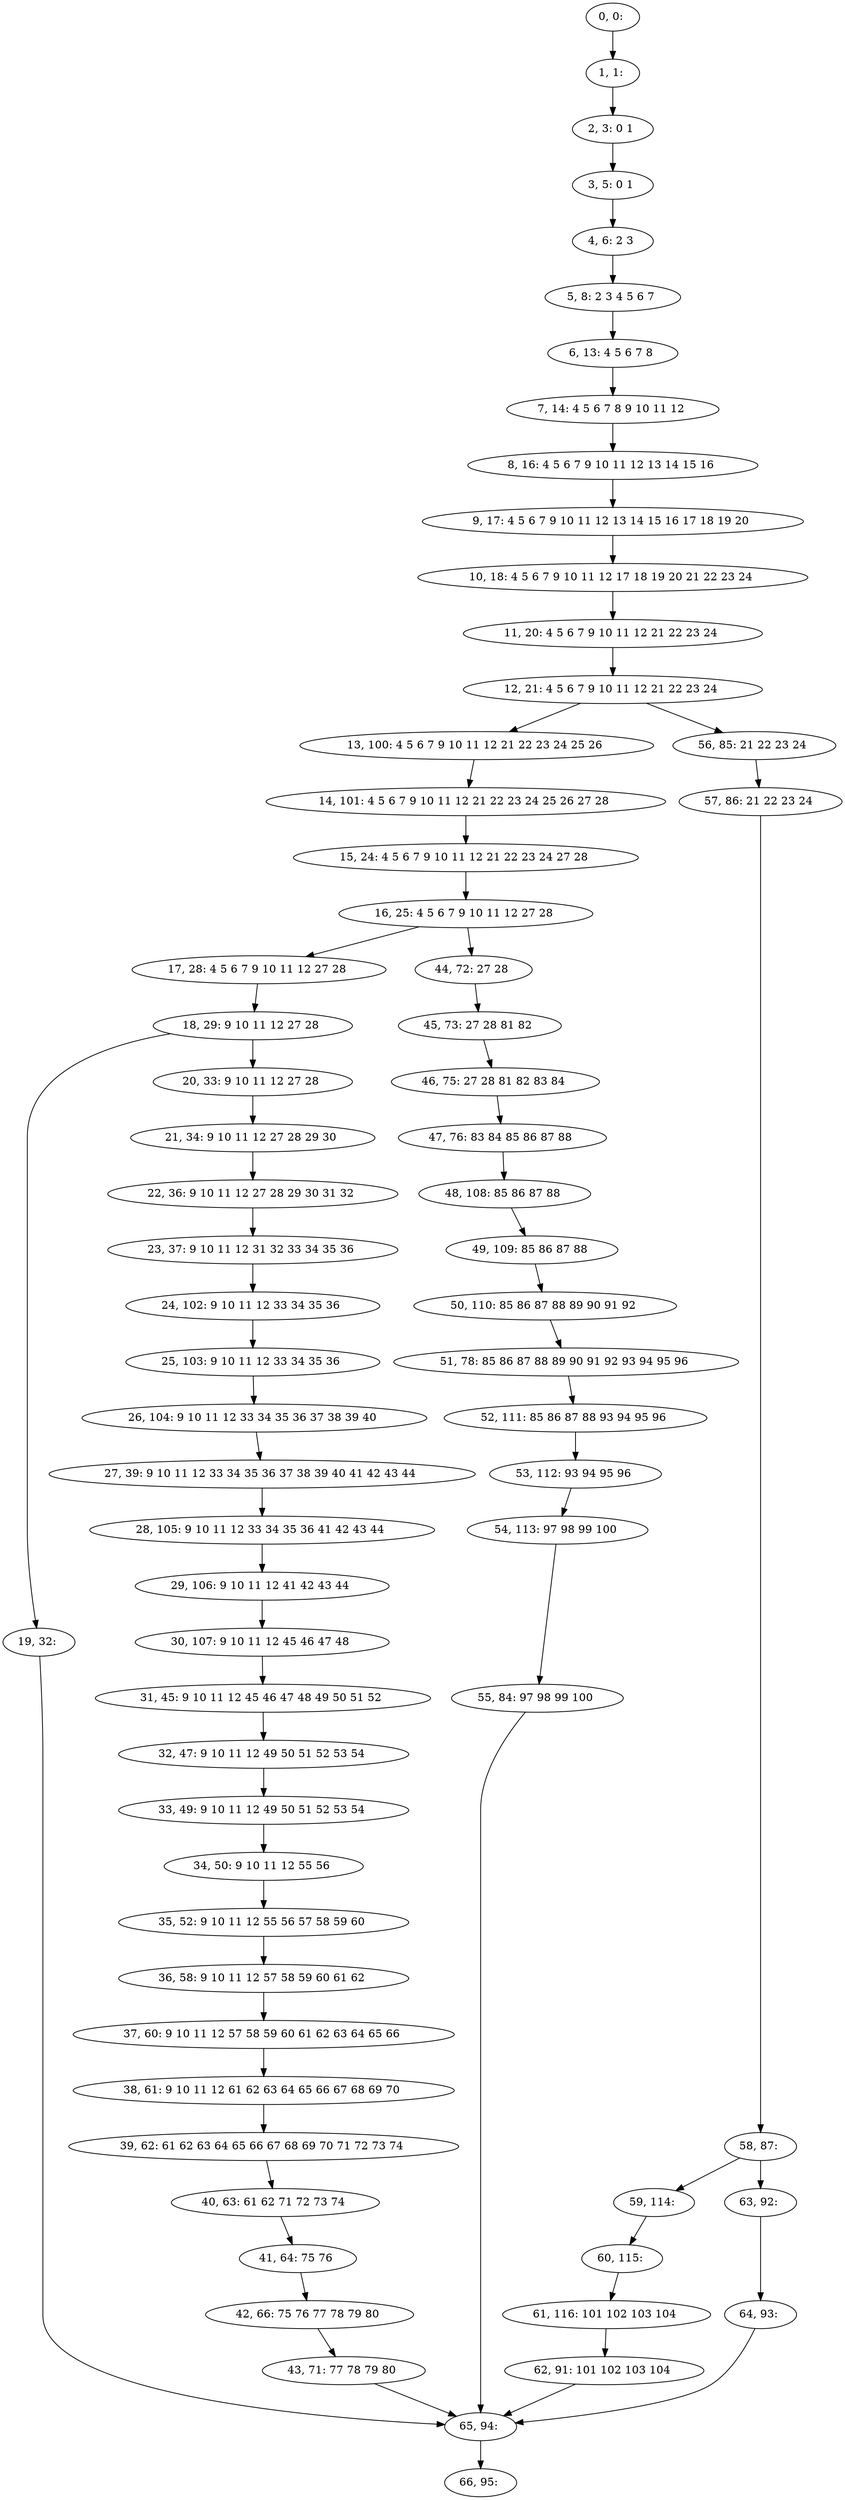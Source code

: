 digraph G {
0[label="0, 0: "];
1[label="1, 1: "];
2[label="2, 3: 0 1 "];
3[label="3, 5: 0 1 "];
4[label="4, 6: 2 3 "];
5[label="5, 8: 2 3 4 5 6 7 "];
6[label="6, 13: 4 5 6 7 8 "];
7[label="7, 14: 4 5 6 7 8 9 10 11 12 "];
8[label="8, 16: 4 5 6 7 9 10 11 12 13 14 15 16 "];
9[label="9, 17: 4 5 6 7 9 10 11 12 13 14 15 16 17 18 19 20 "];
10[label="10, 18: 4 5 6 7 9 10 11 12 17 18 19 20 21 22 23 24 "];
11[label="11, 20: 4 5 6 7 9 10 11 12 21 22 23 24 "];
12[label="12, 21: 4 5 6 7 9 10 11 12 21 22 23 24 "];
13[label="13, 100: 4 5 6 7 9 10 11 12 21 22 23 24 25 26 "];
14[label="14, 101: 4 5 6 7 9 10 11 12 21 22 23 24 25 26 27 28 "];
15[label="15, 24: 4 5 6 7 9 10 11 12 21 22 23 24 27 28 "];
16[label="16, 25: 4 5 6 7 9 10 11 12 27 28 "];
17[label="17, 28: 4 5 6 7 9 10 11 12 27 28 "];
18[label="18, 29: 9 10 11 12 27 28 "];
19[label="19, 32: "];
20[label="20, 33: 9 10 11 12 27 28 "];
21[label="21, 34: 9 10 11 12 27 28 29 30 "];
22[label="22, 36: 9 10 11 12 27 28 29 30 31 32 "];
23[label="23, 37: 9 10 11 12 31 32 33 34 35 36 "];
24[label="24, 102: 9 10 11 12 33 34 35 36 "];
25[label="25, 103: 9 10 11 12 33 34 35 36 "];
26[label="26, 104: 9 10 11 12 33 34 35 36 37 38 39 40 "];
27[label="27, 39: 9 10 11 12 33 34 35 36 37 38 39 40 41 42 43 44 "];
28[label="28, 105: 9 10 11 12 33 34 35 36 41 42 43 44 "];
29[label="29, 106: 9 10 11 12 41 42 43 44 "];
30[label="30, 107: 9 10 11 12 45 46 47 48 "];
31[label="31, 45: 9 10 11 12 45 46 47 48 49 50 51 52 "];
32[label="32, 47: 9 10 11 12 49 50 51 52 53 54 "];
33[label="33, 49: 9 10 11 12 49 50 51 52 53 54 "];
34[label="34, 50: 9 10 11 12 55 56 "];
35[label="35, 52: 9 10 11 12 55 56 57 58 59 60 "];
36[label="36, 58: 9 10 11 12 57 58 59 60 61 62 "];
37[label="37, 60: 9 10 11 12 57 58 59 60 61 62 63 64 65 66 "];
38[label="38, 61: 9 10 11 12 61 62 63 64 65 66 67 68 69 70 "];
39[label="39, 62: 61 62 63 64 65 66 67 68 69 70 71 72 73 74 "];
40[label="40, 63: 61 62 71 72 73 74 "];
41[label="41, 64: 75 76 "];
42[label="42, 66: 75 76 77 78 79 80 "];
43[label="43, 71: 77 78 79 80 "];
44[label="44, 72: 27 28 "];
45[label="45, 73: 27 28 81 82 "];
46[label="46, 75: 27 28 81 82 83 84 "];
47[label="47, 76: 83 84 85 86 87 88 "];
48[label="48, 108: 85 86 87 88 "];
49[label="49, 109: 85 86 87 88 "];
50[label="50, 110: 85 86 87 88 89 90 91 92 "];
51[label="51, 78: 85 86 87 88 89 90 91 92 93 94 95 96 "];
52[label="52, 111: 85 86 87 88 93 94 95 96 "];
53[label="53, 112: 93 94 95 96 "];
54[label="54, 113: 97 98 99 100 "];
55[label="55, 84: 97 98 99 100 "];
56[label="56, 85: 21 22 23 24 "];
57[label="57, 86: 21 22 23 24 "];
58[label="58, 87: "];
59[label="59, 114: "];
60[label="60, 115: "];
61[label="61, 116: 101 102 103 104 "];
62[label="62, 91: 101 102 103 104 "];
63[label="63, 92: "];
64[label="64, 93: "];
65[label="65, 94: "];
66[label="66, 95: "];
0->1 ;
1->2 ;
2->3 ;
3->4 ;
4->5 ;
5->6 ;
6->7 ;
7->8 ;
8->9 ;
9->10 ;
10->11 ;
11->12 ;
12->13 ;
12->56 ;
13->14 ;
14->15 ;
15->16 ;
16->17 ;
16->44 ;
17->18 ;
18->19 ;
18->20 ;
19->65 ;
20->21 ;
21->22 ;
22->23 ;
23->24 ;
24->25 ;
25->26 ;
26->27 ;
27->28 ;
28->29 ;
29->30 ;
30->31 ;
31->32 ;
32->33 ;
33->34 ;
34->35 ;
35->36 ;
36->37 ;
37->38 ;
38->39 ;
39->40 ;
40->41 ;
41->42 ;
42->43 ;
43->65 ;
44->45 ;
45->46 ;
46->47 ;
47->48 ;
48->49 ;
49->50 ;
50->51 ;
51->52 ;
52->53 ;
53->54 ;
54->55 ;
55->65 ;
56->57 ;
57->58 ;
58->59 ;
58->63 ;
59->60 ;
60->61 ;
61->62 ;
62->65 ;
63->64 ;
64->65 ;
65->66 ;
}
